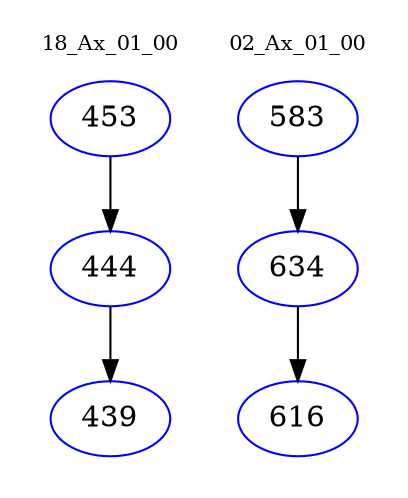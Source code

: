 digraph{
subgraph cluster_0 {
color = white
label = "18_Ax_01_00";
fontsize=10;
T0_453 [label="453", color="blue"]
T0_453 -> T0_444 [color="black"]
T0_444 [label="444", color="blue"]
T0_444 -> T0_439 [color="black"]
T0_439 [label="439", color="blue"]
}
subgraph cluster_1 {
color = white
label = "02_Ax_01_00";
fontsize=10;
T1_583 [label="583", color="blue"]
T1_583 -> T1_634 [color="black"]
T1_634 [label="634", color="blue"]
T1_634 -> T1_616 [color="black"]
T1_616 [label="616", color="blue"]
}
}
